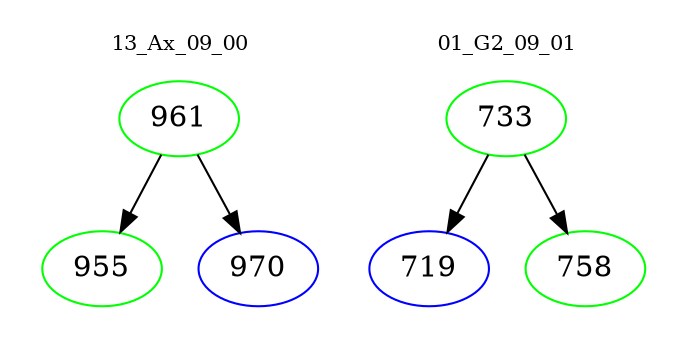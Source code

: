 digraph{
subgraph cluster_0 {
color = white
label = "13_Ax_09_00";
fontsize=10;
T0_961 [label="961", color="green"]
T0_961 -> T0_955 [color="black"]
T0_955 [label="955", color="green"]
T0_961 -> T0_970 [color="black"]
T0_970 [label="970", color="blue"]
}
subgraph cluster_1 {
color = white
label = "01_G2_09_01";
fontsize=10;
T1_733 [label="733", color="green"]
T1_733 -> T1_719 [color="black"]
T1_719 [label="719", color="blue"]
T1_733 -> T1_758 [color="black"]
T1_758 [label="758", color="green"]
}
}
